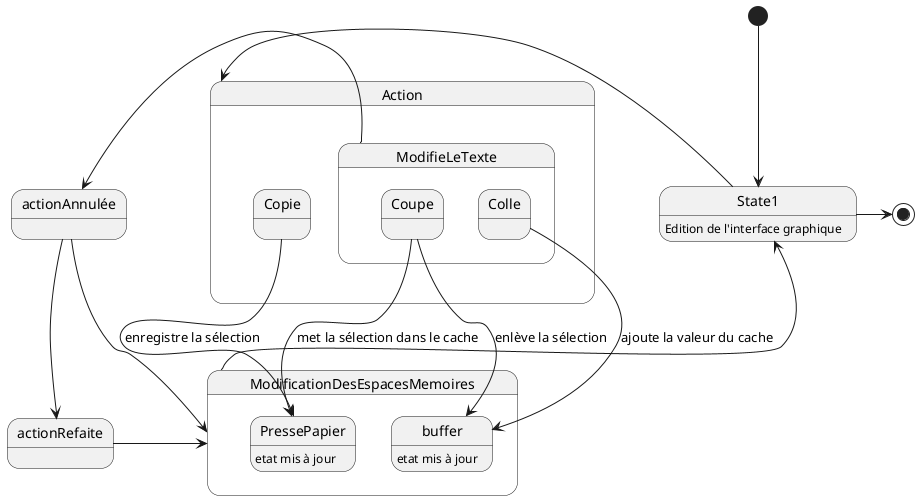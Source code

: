 @startuml schema_d_etat

[*] --> State1
State1 : Edition de l'interface graphique
State Action {
    State Copie
    State ModifieLeTexte {
        State Coupe
        State Colle
    }
}
State actionAnnulée
State actionRefaite

State ModificationDesEspacesMemoires{
    buffer : etat mis à jour
    PressePapier : etat mis à jour
}
ModifieLeTexte --> actionAnnulée
actionAnnulée --> actionRefaite
actionRefaite --> ModificationDesEspacesMemoires
actionAnnulée --> ModificationDesEspacesMemoires
State1 -> Action
Copie --> PressePapier : enregistre la sélection
Coupe --> buffer : enlève la sélection
Coupe --> PressePapier : met la sélection dans le cache
Colle --> buffer : ajoute la valeur du cache
ModificationDesEspacesMemoires --> State1
State1 -> [*]

@enduml